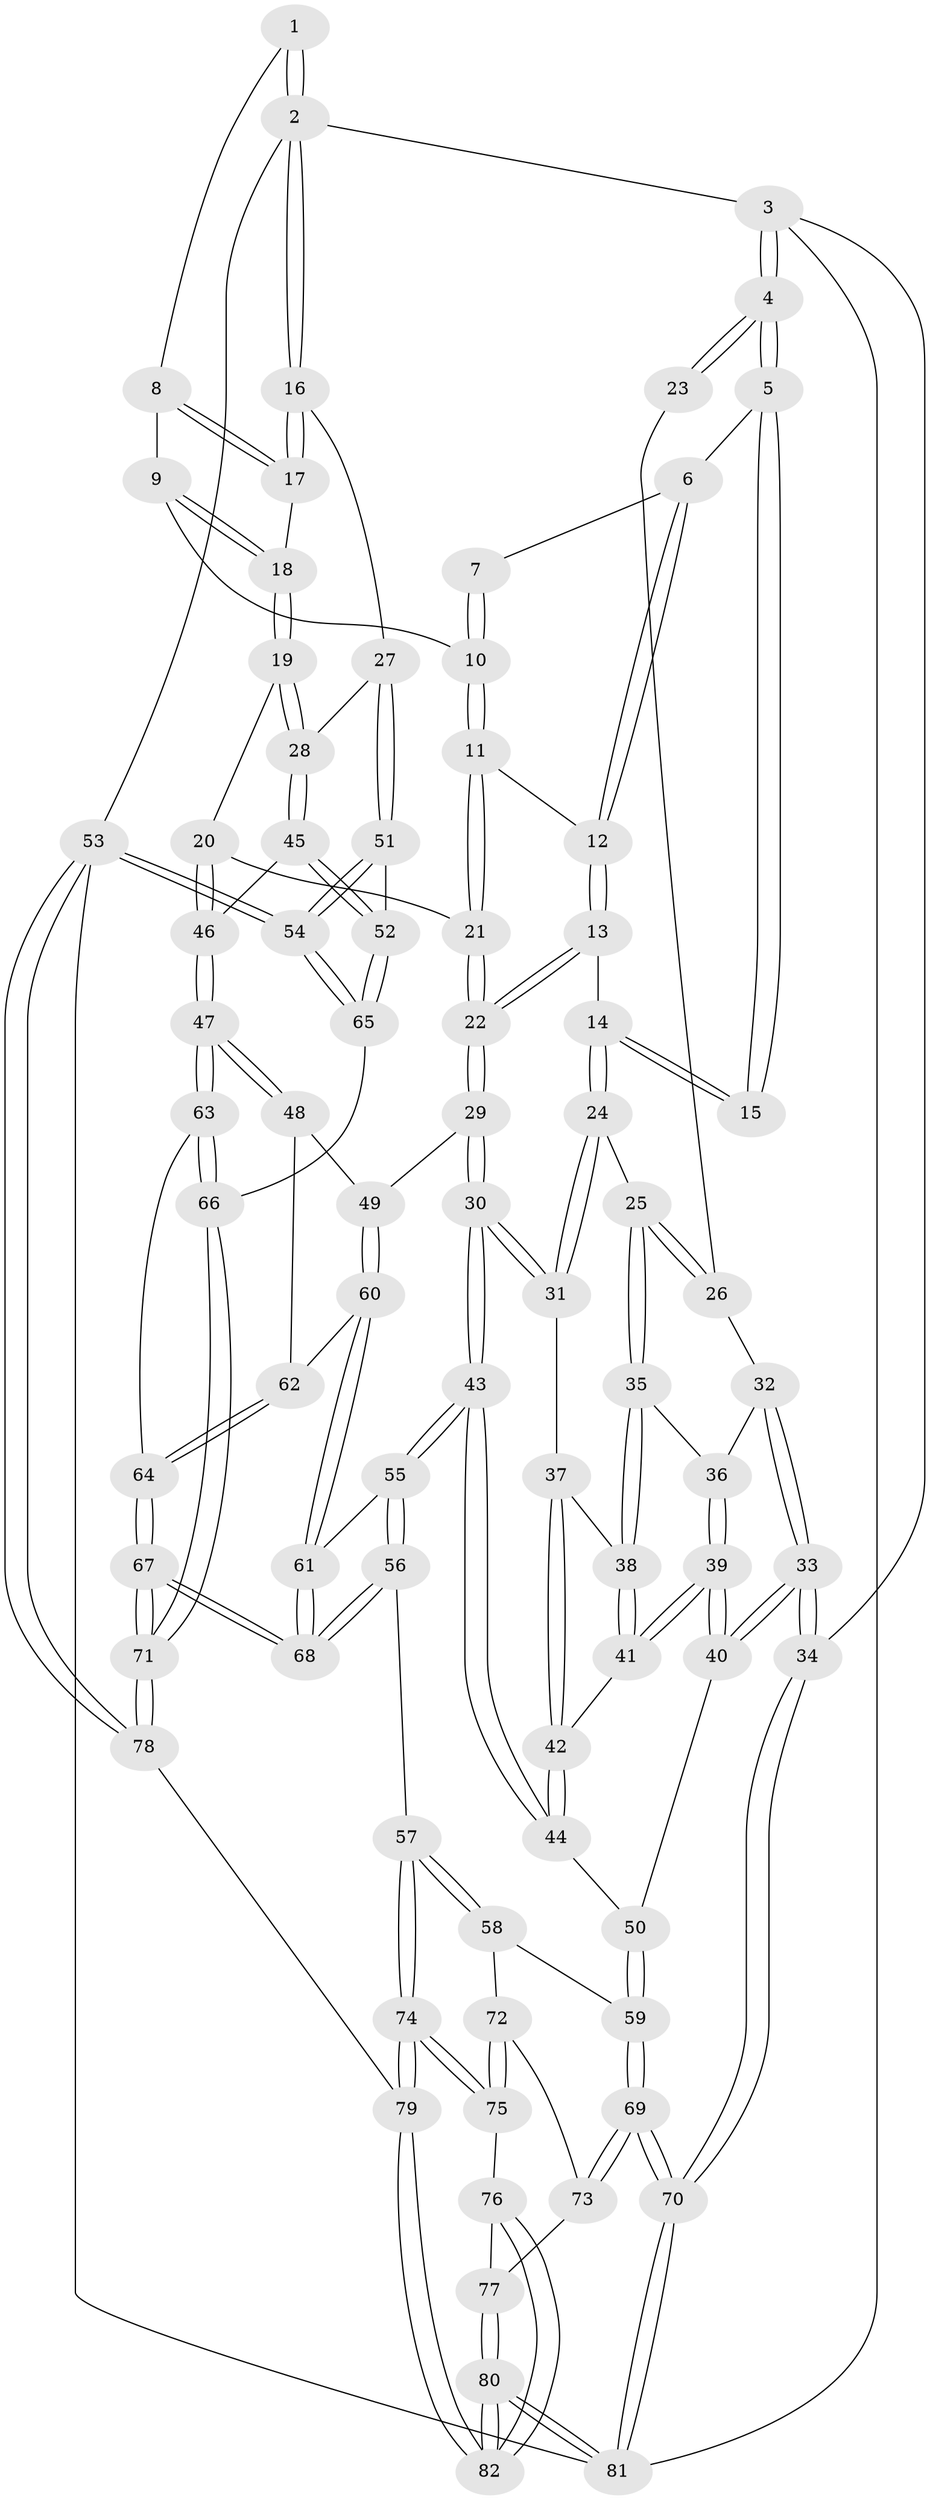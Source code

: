 // coarse degree distribution, {4: 0.38596491228070173, 3: 0.05263157894736842, 5: 0.43859649122807015, 7: 0.017543859649122806, 8: 0.017543859649122806, 6: 0.07017543859649122, 9: 0.017543859649122806}
// Generated by graph-tools (version 1.1) at 2025/05/03/04/25 22:05:51]
// undirected, 82 vertices, 202 edges
graph export_dot {
graph [start="1"]
  node [color=gray90,style=filled];
  1 [pos="+1+0"];
  2 [pos="+1+0"];
  3 [pos="+0+0"];
  4 [pos="+0+0"];
  5 [pos="+0.05843110781898992+0"];
  6 [pos="+0.2966583534727614+0"];
  7 [pos="+0.47915250598647285+0"];
  8 [pos="+0.7673732523184787+0.0826042927140232"];
  9 [pos="+0.6396216077857362+0.12451137918836752"];
  10 [pos="+0.606180424163926+0.1273787083128348"];
  11 [pos="+0.5633931057849535+0.18887444119651672"];
  12 [pos="+0.37014467524689837+0.1460823102858135"];
  13 [pos="+0.3272626730304529+0.24408287765651399"];
  14 [pos="+0.28521235798097033+0.26075621139877037"];
  15 [pos="+0.2655477575020047+0.24580456470500536"];
  16 [pos="+1+0.3220301184110515"];
  17 [pos="+0.8400710579322153+0.22355720579626842"];
  18 [pos="+0.7507062398468873+0.2838936138438275"];
  19 [pos="+0.6700613133127157+0.38480503032948943"];
  20 [pos="+0.6684183925223021+0.3860910598776344"];
  21 [pos="+0.5742481949426235+0.39372206850724484"];
  22 [pos="+0.5257309591220485+0.43581309000504403"];
  23 [pos="+0.00384601302975711+0.11707182956698325"];
  24 [pos="+0.256643020226473+0.29999183399712925"];
  25 [pos="+0.18863401429759982+0.3342104412821749"];
  26 [pos="+0.08525184986657276+0.2906242602393257"];
  27 [pos="+1+0.32253230234344554"];
  28 [pos="+1+0.3576154956313923"];
  29 [pos="+0.51269625957575+0.4645668167377294"];
  30 [pos="+0.43656088343529764+0.5013854134977401"];
  31 [pos="+0.3090681612400273+0.44173733874447646"];
  32 [pos="+0.07460935915727736+0.31592466567384775"];
  33 [pos="+0+0.6309476973742024"];
  34 [pos="+0+0.6365319231949371"];
  35 [pos="+0.18460430028949576+0.36094646385210677"];
  36 [pos="+0.10492024166385205+0.4230652940866556"];
  37 [pos="+0.25269923389234034+0.4525447992813946"];
  38 [pos="+0.20341437445539395+0.43429189583348493"];
  39 [pos="+0.06532017809733565+0.5214707484749893"];
  40 [pos="+0.023882028238177356+0.5444198502376631"];
  41 [pos="+0.12136845508327383+0.5113888751055206"];
  42 [pos="+0.2225789539325709+0.5454244750779363"];
  43 [pos="+0.3516183381623878+0.6112436887523831"];
  44 [pos="+0.2623588769118879+0.5888791690011762"];
  45 [pos="+0.8505904023821027+0.5470328500591135"];
  46 [pos="+0.8438078883975463+0.5468434020095194"];
  47 [pos="+0.7679477342943433+0.6042750780395313"];
  48 [pos="+0.7384966125995763+0.5942208108842586"];
  49 [pos="+0.5169700902729832+0.4721221870867321"];
  50 [pos="+0.21159536074997234+0.6185738168658561"];
  51 [pos="+1+0.5943981186296872"];
  52 [pos="+0.8995383474995472+0.6534339333661743"];
  53 [pos="+1+1"];
  54 [pos="+1+0.7659281605132243"];
  55 [pos="+0.3503290327968095+0.6798454688997362"];
  56 [pos="+0.3499800122756312+0.6809894576518964"];
  57 [pos="+0.33239949743058844+0.717163127536365"];
  58 [pos="+0.19604557710847392+0.6932500486122095"];
  59 [pos="+0.1745644946790692+0.6721080095391225"];
  60 [pos="+0.5511059849436898+0.5672313220276014"];
  61 [pos="+0.5441648392112369+0.7162687014391788"];
  62 [pos="+0.6234558423427294+0.620144531075678"];
  63 [pos="+0.7534788471538234+0.6360465523577663"];
  64 [pos="+0.6692013789038297+0.6709245443335626"];
  65 [pos="+0.9086683667723596+0.7716229561677203"];
  66 [pos="+0.7979237152742098+0.8731252759976039"];
  67 [pos="+0.6124804571441205+0.8800991111217422"];
  68 [pos="+0.5993587800941015+0.8552661704196408"];
  69 [pos="+0+0.6797729670492029"];
  70 [pos="+0+0.6706765348497316"];
  71 [pos="+0.6643028283783231+1"];
  72 [pos="+0.18406088557666148+0.7641613107689065"];
  73 [pos="+0.12578485474303414+0.7706854197821776"];
  74 [pos="+0.31499549149668193+0.8239319189386618"];
  75 [pos="+0.3081741353147267+0.824537839639003"];
  76 [pos="+0.26428537280508446+0.8439065879961791"];
  77 [pos="+0.1657407408844762+0.8425560398689722"];
  78 [pos="+0.6626674375116227+1"];
  79 [pos="+0.5321050124363919+1"];
  80 [pos="+0+1"];
  81 [pos="+0+1"];
  82 [pos="+0+1"];
  1 -- 2;
  1 -- 2;
  1 -- 8;
  2 -- 3;
  2 -- 16;
  2 -- 16;
  2 -- 53;
  3 -- 4;
  3 -- 4;
  3 -- 34;
  3 -- 81;
  4 -- 5;
  4 -- 5;
  4 -- 23;
  4 -- 23;
  5 -- 6;
  5 -- 15;
  5 -- 15;
  6 -- 7;
  6 -- 12;
  6 -- 12;
  7 -- 10;
  7 -- 10;
  8 -- 9;
  8 -- 17;
  8 -- 17;
  9 -- 10;
  9 -- 18;
  9 -- 18;
  10 -- 11;
  10 -- 11;
  11 -- 12;
  11 -- 21;
  11 -- 21;
  12 -- 13;
  12 -- 13;
  13 -- 14;
  13 -- 22;
  13 -- 22;
  14 -- 15;
  14 -- 15;
  14 -- 24;
  14 -- 24;
  16 -- 17;
  16 -- 17;
  16 -- 27;
  17 -- 18;
  18 -- 19;
  18 -- 19;
  19 -- 20;
  19 -- 28;
  19 -- 28;
  20 -- 21;
  20 -- 46;
  20 -- 46;
  21 -- 22;
  21 -- 22;
  22 -- 29;
  22 -- 29;
  23 -- 26;
  24 -- 25;
  24 -- 31;
  24 -- 31;
  25 -- 26;
  25 -- 26;
  25 -- 35;
  25 -- 35;
  26 -- 32;
  27 -- 28;
  27 -- 51;
  27 -- 51;
  28 -- 45;
  28 -- 45;
  29 -- 30;
  29 -- 30;
  29 -- 49;
  30 -- 31;
  30 -- 31;
  30 -- 43;
  30 -- 43;
  31 -- 37;
  32 -- 33;
  32 -- 33;
  32 -- 36;
  33 -- 34;
  33 -- 34;
  33 -- 40;
  33 -- 40;
  34 -- 70;
  34 -- 70;
  35 -- 36;
  35 -- 38;
  35 -- 38;
  36 -- 39;
  36 -- 39;
  37 -- 38;
  37 -- 42;
  37 -- 42;
  38 -- 41;
  38 -- 41;
  39 -- 40;
  39 -- 40;
  39 -- 41;
  39 -- 41;
  40 -- 50;
  41 -- 42;
  42 -- 44;
  42 -- 44;
  43 -- 44;
  43 -- 44;
  43 -- 55;
  43 -- 55;
  44 -- 50;
  45 -- 46;
  45 -- 52;
  45 -- 52;
  46 -- 47;
  46 -- 47;
  47 -- 48;
  47 -- 48;
  47 -- 63;
  47 -- 63;
  48 -- 49;
  48 -- 62;
  49 -- 60;
  49 -- 60;
  50 -- 59;
  50 -- 59;
  51 -- 52;
  51 -- 54;
  51 -- 54;
  52 -- 65;
  52 -- 65;
  53 -- 54;
  53 -- 54;
  53 -- 78;
  53 -- 78;
  53 -- 81;
  54 -- 65;
  54 -- 65;
  55 -- 56;
  55 -- 56;
  55 -- 61;
  56 -- 57;
  56 -- 68;
  56 -- 68;
  57 -- 58;
  57 -- 58;
  57 -- 74;
  57 -- 74;
  58 -- 59;
  58 -- 72;
  59 -- 69;
  59 -- 69;
  60 -- 61;
  60 -- 61;
  60 -- 62;
  61 -- 68;
  61 -- 68;
  62 -- 64;
  62 -- 64;
  63 -- 64;
  63 -- 66;
  63 -- 66;
  64 -- 67;
  64 -- 67;
  65 -- 66;
  66 -- 71;
  66 -- 71;
  67 -- 68;
  67 -- 68;
  67 -- 71;
  67 -- 71;
  69 -- 70;
  69 -- 70;
  69 -- 73;
  69 -- 73;
  70 -- 81;
  70 -- 81;
  71 -- 78;
  71 -- 78;
  72 -- 73;
  72 -- 75;
  72 -- 75;
  73 -- 77;
  74 -- 75;
  74 -- 75;
  74 -- 79;
  74 -- 79;
  75 -- 76;
  76 -- 77;
  76 -- 82;
  76 -- 82;
  77 -- 80;
  77 -- 80;
  78 -- 79;
  79 -- 82;
  79 -- 82;
  80 -- 81;
  80 -- 81;
  80 -- 82;
  80 -- 82;
}
